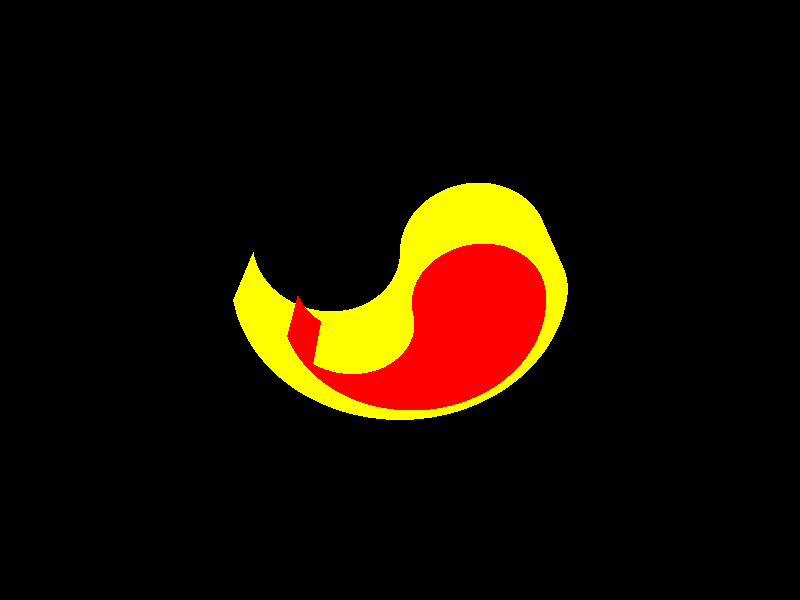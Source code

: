#include "colors.inc"       
#include "woods.inc" 



camera {     
    location <0, 10,-15>     
    //location <-10, 10,0>     
    look_at <0,0,0>  } 
    light_source {     <0, 0, -25>      
    color rgb <1, 1, 1> }
    
    
//difference {     
    //big, yellow one 
    #declare tear =
    union {
        merge {
             difference {
                cylinder {
                    <0,0,0>,
                    <0,0,3>,
                    5
                   
                }
                
                merge {  
                    cylinder {
                        <-2.5,0,-0.1>,
                        <-2.5,0,3.1>,
                        2.5
                       
                        
                     }
                     box {
                         <-5,0,-0.1>,
                         <5,5,3.1>
                     }
                }
              }
           
            cylinder {
                    <2.5,0,0>,
                    <2.5,0,3>,
                    2.5
                  
                }  
        }
     }
    
    //small one
    
//} 
//difference{
object { tear   texture {
                        pigment {
                           color Yellow 
                        }
                    } }
    object { tear
        scale <0.8, 0.8, 0.8>
       rotate <0,0,12>
        translate <0.4, -0.5, -0.05>
         
        texture {
                        pigment {
                           color Red 
                        }
                    }
        }
    //}
